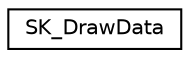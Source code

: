 digraph G
{
  edge [fontname="Helvetica",fontsize="10",labelfontname="Helvetica",labelfontsize="10"];
  node [fontname="Helvetica",fontsize="10",shape=record];
  rankdir=LR;
  Node1 [label="SK_DrawData",height=0.2,width=0.4,color="black", fillcolor="white", style="filled",URL="$dd/df2/structSK__DrawData.html"];
}
